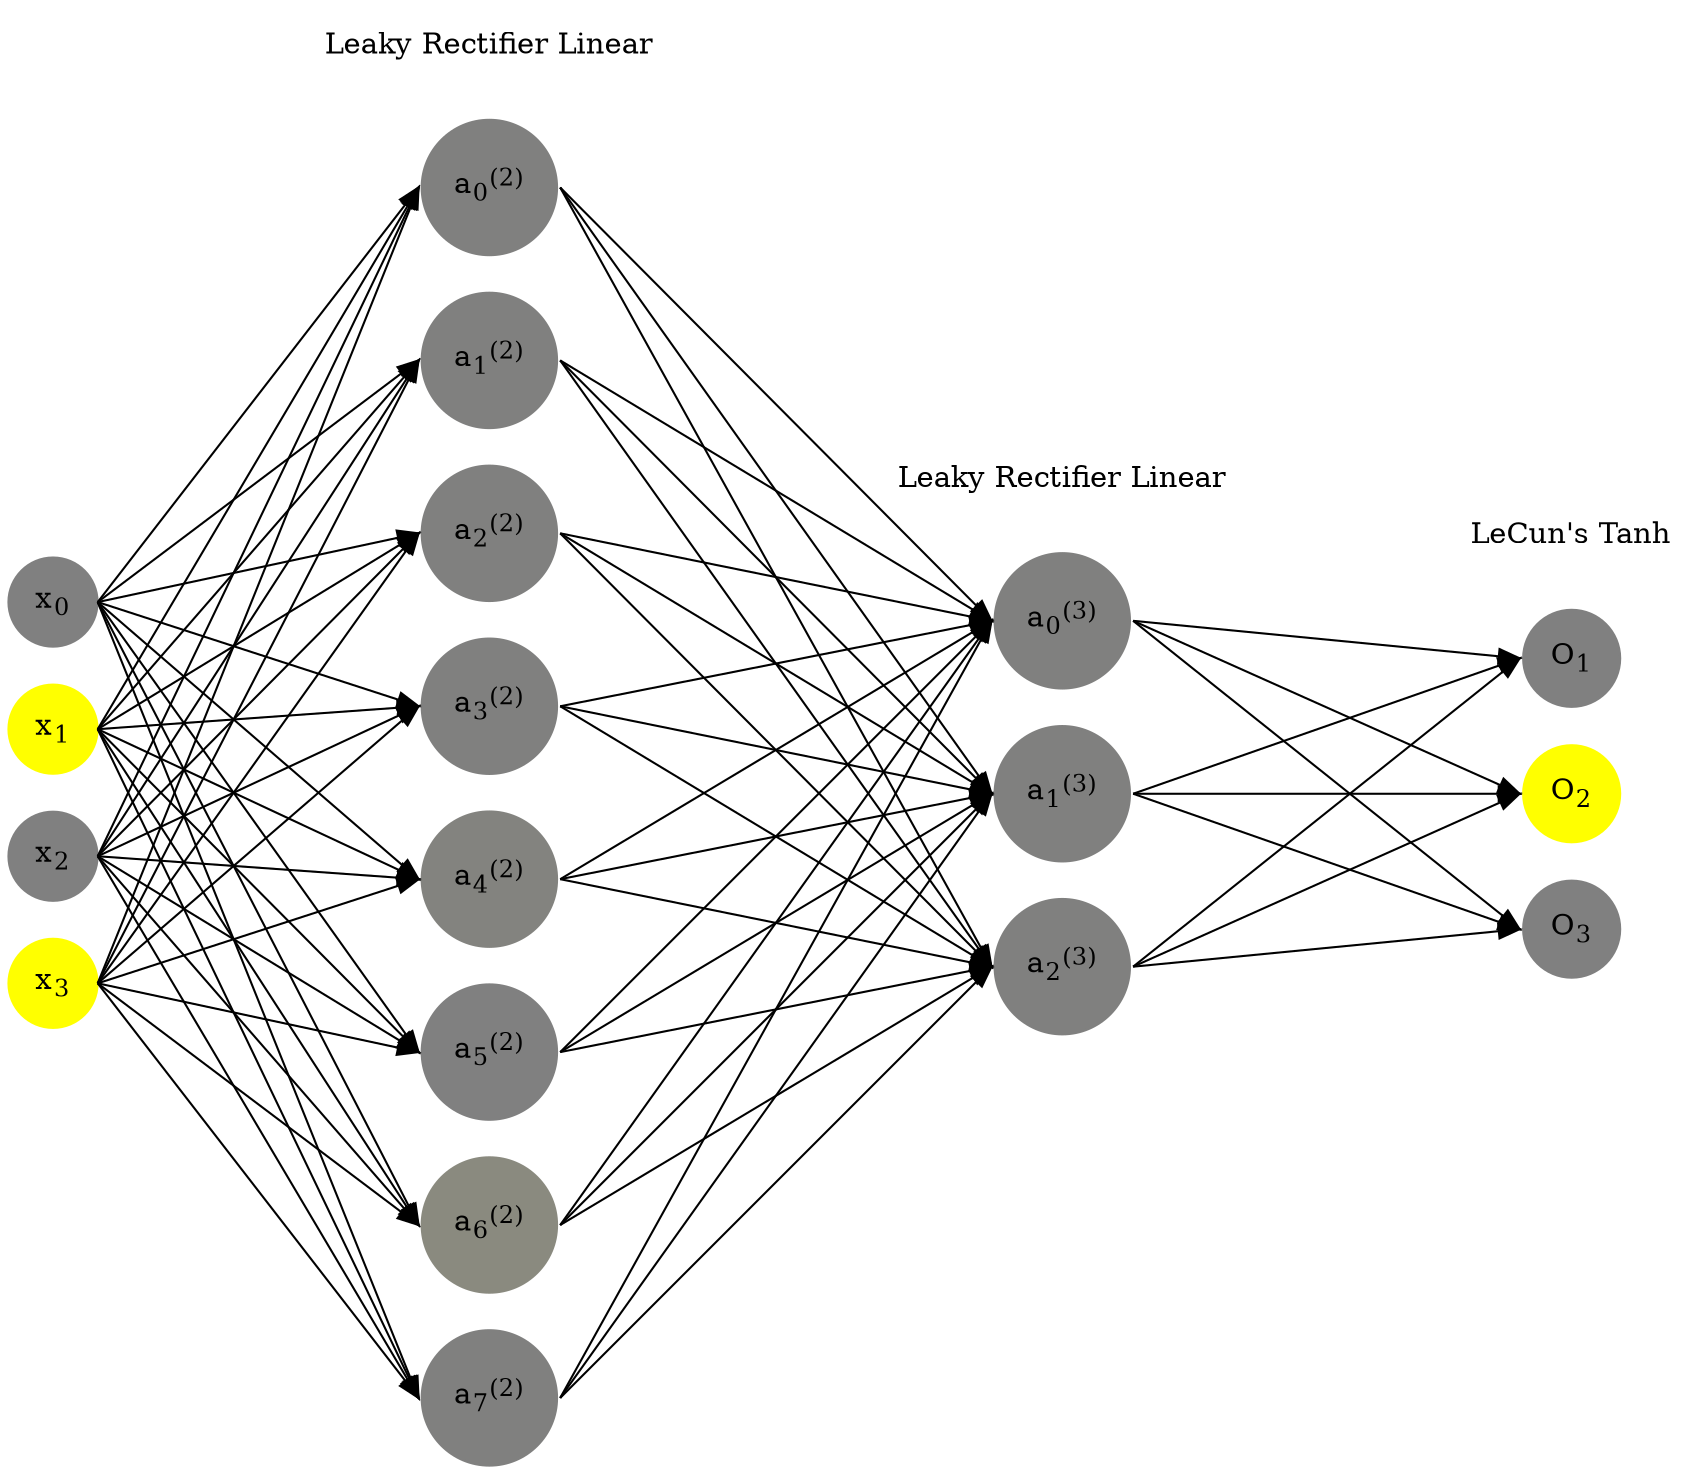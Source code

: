 digraph G {
	rankdir = LR;
	splines=false;
	edge[style=invis];
	ranksep= 1.4;
	{
	node [shape=circle, color="0.1667, 0.0, 0.5", style=filled, fillcolor="0.1667, 0.0, 0.5"];
	x0 [label=<x<sub>0</sub>>];
	}
	{
	node [shape=circle, color="0.1667, 1.0, 1.0", style=filled, fillcolor="0.1667, 1.0, 1.0"];
	x1 [label=<x<sub>1</sub>>];
	}
	{
	node [shape=circle, color="0.1667, 0.0, 0.5", style=filled, fillcolor="0.1667, 0.0, 0.5"];
	x2 [label=<x<sub>2</sub>>];
	}
	{
	node [shape=circle, color="0.1667, 1.0, 1.0", style=filled, fillcolor="0.1667, 1.0, 1.0"];
	x3 [label=<x<sub>3</sub>>];
	}
	{
	node [shape=circle, color="0.1667, 0.001752, 0.500876", style=filled, fillcolor="0.1667, 0.001752, 0.500876"];
	a02 [label=<a<sub>0</sub><sup>(2)</sup>>];
	}
	{
	node [shape=circle, color="0.1667, 0.002059, 0.501030", style=filled, fillcolor="0.1667, 0.002059, 0.501030"];
	a12 [label=<a<sub>1</sub><sup>(2)</sup>>];
	}
	{
	node [shape=circle, color="0.1667, 0.004516, 0.502258", style=filled, fillcolor="0.1667, 0.004516, 0.502258"];
	a22 [label=<a<sub>2</sub><sup>(2)</sup>>];
	}
	{
	node [shape=circle, color="0.1667, 0.000662, 0.500331", style=filled, fillcolor="0.1667, 0.000662, 0.500331"];
	a32 [label=<a<sub>3</sub><sup>(2)</sup>>];
	}
	{
	node [shape=circle, color="0.1667, 0.023791, 0.511895", style=filled, fillcolor="0.1667, 0.023791, 0.511895"];
	a42 [label=<a<sub>4</sub><sup>(2)</sup>>];
	}
	{
	node [shape=circle, color="0.1667, 0.000035, 0.500018", style=filled, fillcolor="0.1667, 0.000035, 0.500018"];
	a52 [label=<a<sub>5</sub><sup>(2)</sup>>];
	}
	{
	node [shape=circle, color="0.1667, 0.085841, 0.542921", style=filled, fillcolor="0.1667, 0.085841, 0.542921"];
	a62 [label=<a<sub>6</sub><sup>(2)</sup>>];
	}
	{
	node [shape=circle, color="0.1667, 0.000688, 0.500344", style=filled, fillcolor="0.1667, 0.000688, 0.500344"];
	a72 [label=<a<sub>7</sub><sup>(2)</sup>>];
	}
	{
	node [shape=circle, color="0.1667, 0.000217, 0.500108", style=filled, fillcolor="0.1667, 0.000217, 0.500108"];
	a03 [label=<a<sub>0</sub><sup>(3)</sup>>];
	}
	{
	node [shape=circle, color="0.1667, 0.000305, 0.500152", style=filled, fillcolor="0.1667, 0.000305, 0.500152"];
	a13 [label=<a<sub>1</sub><sup>(3)</sup>>];
	}
	{
	node [shape=circle, color="0.1667, 0.000685, 0.500342", style=filled, fillcolor="0.1667, 0.000685, 0.500342"];
	a23 [label=<a<sub>2</sub><sup>(3)</sup>>];
	}
	{
	node [shape=circle, color="0.1667, 0.0, 0.5", style=filled, fillcolor="0.1667, 0.0, 0.5"];
	O1 [label=<O<sub>1</sub>>];
	}
	{
	node [shape=circle, color="0.1667, 1.0, 1.0", style=filled, fillcolor="0.1667, 1.0, 1.0"];
	O2 [label=<O<sub>2</sub>>];
	}
	{
	node [shape=circle, color="0.1667, 0.0, 0.5", style=filled, fillcolor="0.1667, 0.0, 0.5"];
	O3 [label=<O<sub>3</sub>>];
	}
	{
	rank=same;
	x0->x1->x2->x3;
	}
	{
	rank=same;
	a02->a12->a22->a32->a42->a52->a62->a72;
	}
	{
	rank=same;
	a03->a13->a23;
	}
	{
	rank=same;
	O1->O2->O3;
	}
	l1 [shape=plaintext,label="Leaky Rectifier Linear"];
	l1->a02;
	{rank=same; l1;a02};
	l2 [shape=plaintext,label="Leaky Rectifier Linear"];
	l2->a03;
	{rank=same; l2;a03};
	l3 [shape=plaintext,label="LeCun's Tanh"];
	l3->O1;
	{rank=same; l3;O1};
edge[style=solid, tailport=e, headport=w];
	{x0;x1;x2;x3} -> {a02;a12;a22;a32;a42;a52;a62;a72};
	{a02;a12;a22;a32;a42;a52;a62;a72} -> {a03;a13;a23};
	{a03;a13;a23} -> {O1,O2,O3};
}